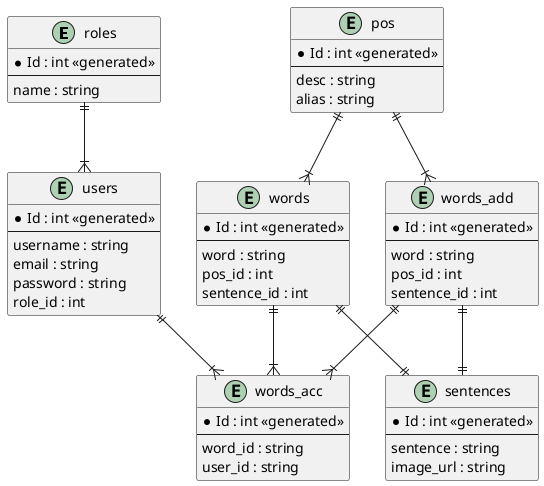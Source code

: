 @startuml erd_vocab

entity "roles" as r {
  *Id : int <<generated>>
  --
  name : string
}

entity "users" as u {
  *Id : int <<generated>>
  --
  username : string
  email : string
  password : string
  role_id : int
}

entity "words" as w {
  *Id : int <<generated>>
  --
  word : string
  pos_id : int
  sentence_id : int
}

entity "pos" as p {
  *Id : int <<generated>>
  --
  desc : string
  alias : string 
}

entity "sentences" as s {
  *Id : int <<generated>>
  --
  sentence : string
  image_url : string 
}

entity "words_acc" as wac {
  *Id : int <<generated>>
  --
  word_id : string
  user_id : string 
}

entity "words_add" as wad {
  *Id : int <<generated>>
  --
  word : string
  pos_id : int 
  sentence_id : int
}

r ||--|{ u
w ||--|| s
wad ||--|| s
p ||--|{ w
p ||--|{ wad
u ||--|{ wac
w ||--|{ wac
wad ||--|{ wac

@enduml
